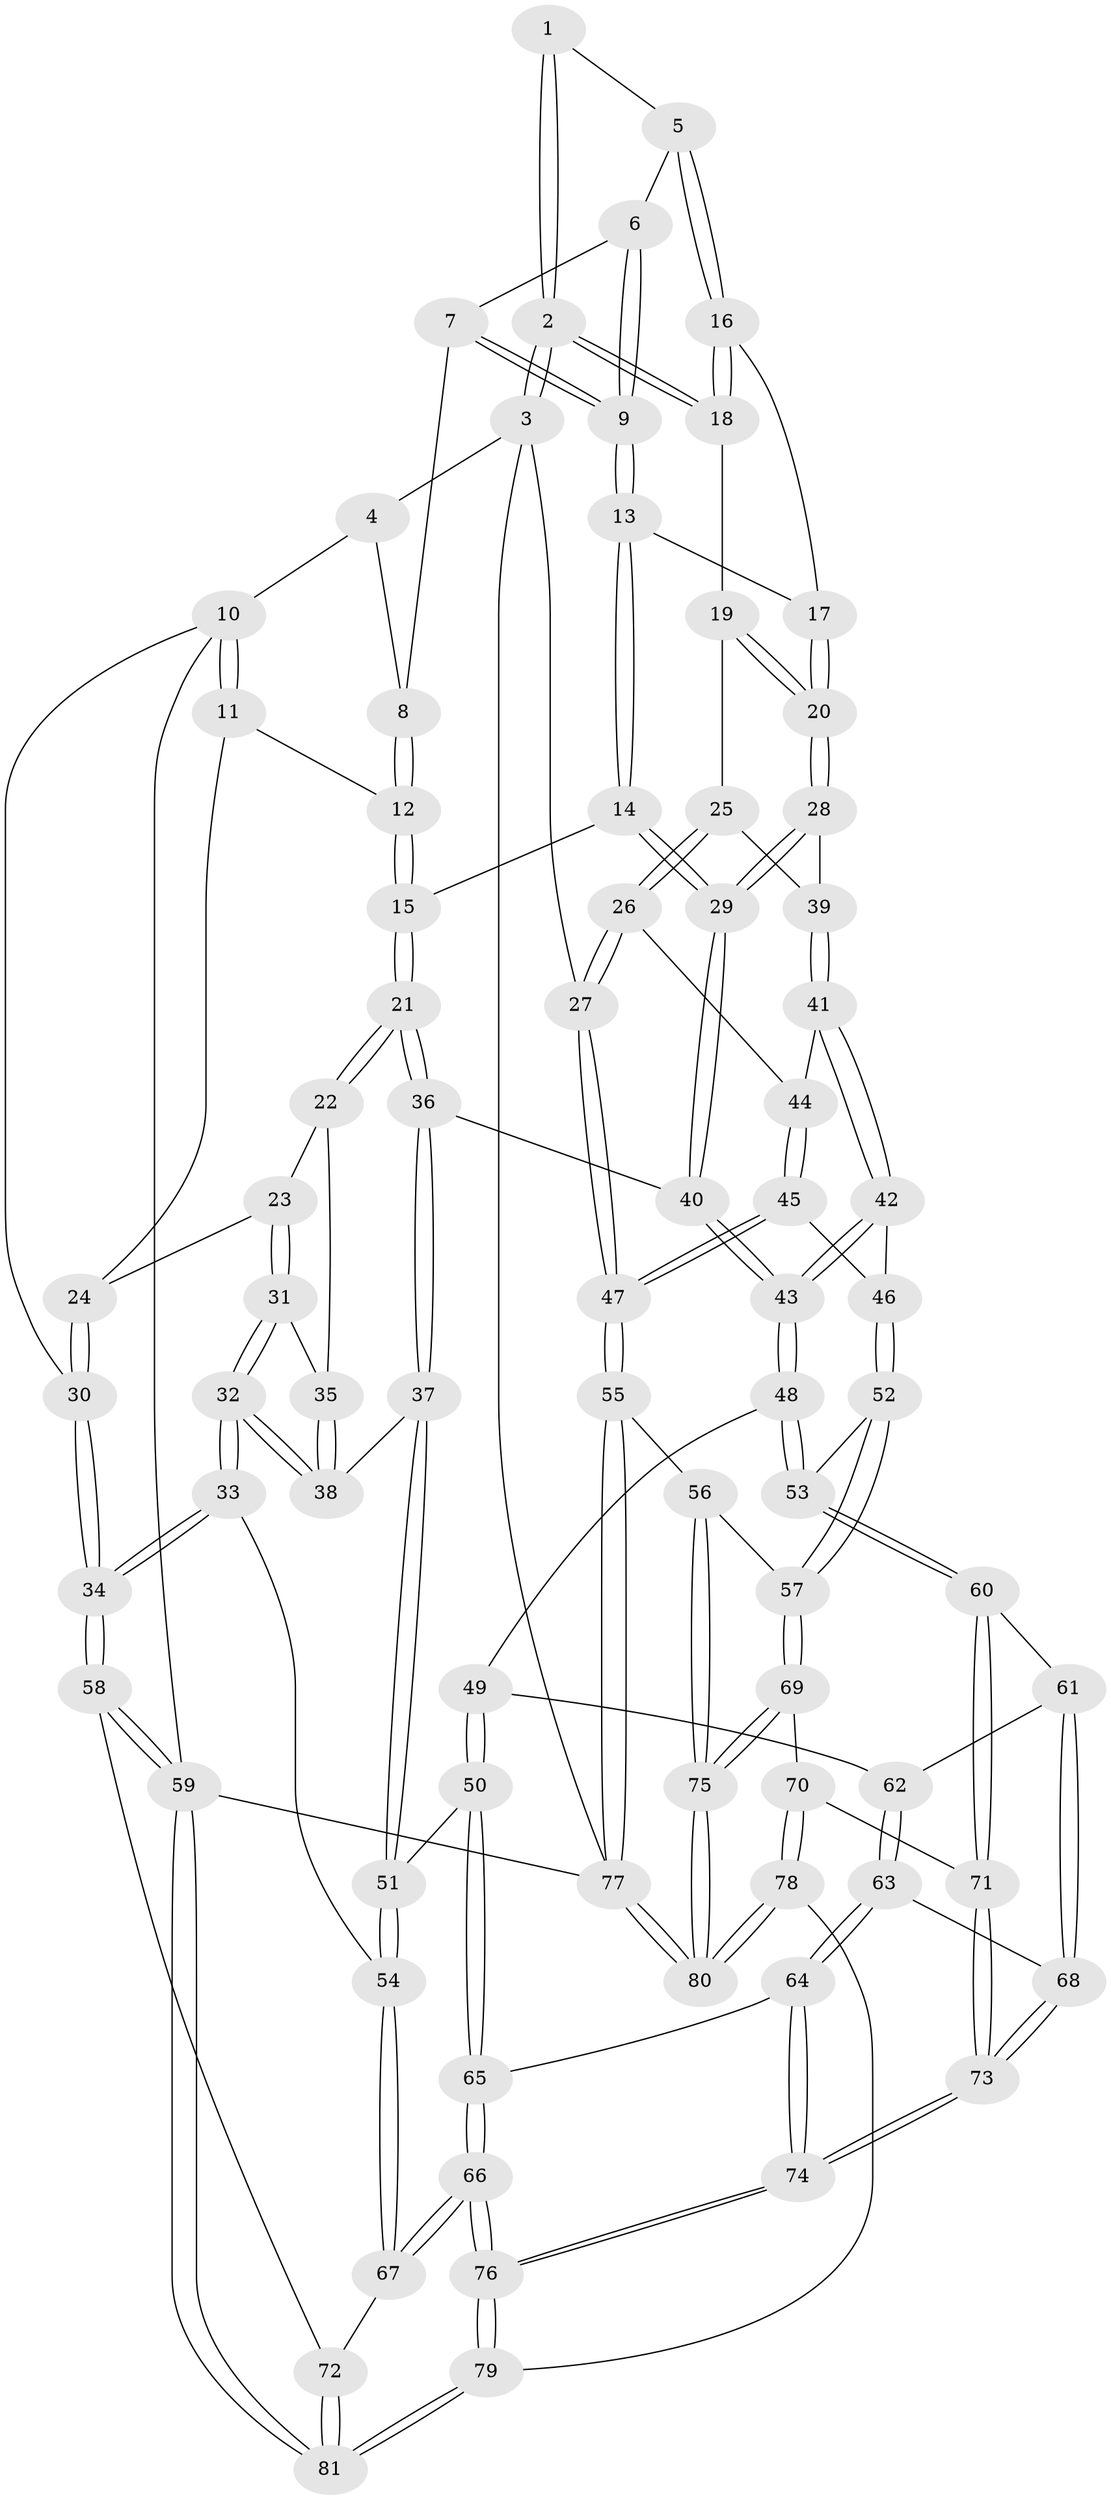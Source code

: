 // Generated by graph-tools (version 1.1) at 2025/11/02/27/25 16:11:59]
// undirected, 81 vertices, 199 edges
graph export_dot {
graph [start="1"]
  node [color=gray90,style=filled];
  1 [pos="+0.6672053993489915+0"];
  2 [pos="+1+0"];
  3 [pos="+1+0"];
  4 [pos="+0.29676473266164066+0"];
  5 [pos="+0.6972271820647263+0.03280436404397317"];
  6 [pos="+0.6146892815776884+0.06657477158906958"];
  7 [pos="+0.46388104923952184+0.06514764211371686"];
  8 [pos="+0.2957756717220729+0"];
  9 [pos="+0.4947091320511417+0.17171245902372823"];
  10 [pos="+0+0.11237501730504386"];
  11 [pos="+0.14925545153756375+0.1296814308672714"];
  12 [pos="+0.27735651917407195+0"];
  13 [pos="+0.49278183254489843+0.22449556077590688"];
  14 [pos="+0.45048434980851+0.2705108111979229"];
  15 [pos="+0.417341810028516+0.2794531966024081"];
  16 [pos="+0.7322196065334308+0.10201767078436882"];
  17 [pos="+0.5818138313869884+0.21699672575163817"];
  18 [pos="+0.7914297689428083+0.14842370006262057"];
  19 [pos="+0.8076377150306878+0.17481760413855724"];
  20 [pos="+0.7046285843331266+0.35380376432975136"];
  21 [pos="+0.39964210924455573+0.290297727365431"];
  22 [pos="+0.28645758347648165+0.274902867217391"];
  23 [pos="+0.20559937226527938+0.24957856180634327"];
  24 [pos="+0.1782708601369531+0.23085615808264176"];
  25 [pos="+0.9733945282349351+0.24169637703332147"];
  26 [pos="+1+0.27147525949028767"];
  27 [pos="+1+0.2712275371396215"];
  28 [pos="+0.7025332669325111+0.3672722001228286"];
  29 [pos="+0.6245687903243623+0.43323954445143054"];
  30 [pos="+0+0.5102451054108903"];
  31 [pos="+0.21078444913839495+0.4670640305433758"];
  32 [pos="+0.20277544056005603+0.5645107443638063"];
  33 [pos="+0.0902261584334968+0.6045197379480369"];
  34 [pos="+0+0.6299963607722683"];
  35 [pos="+0.2772629529527312+0.38299064379664216"];
  36 [pos="+0.3856816630206757+0.5130387001122996"];
  37 [pos="+0.34550192513572675+0.5629255227038101"];
  38 [pos="+0.3221574096698393+0.5614064791953702"];
  39 [pos="+0.7937193503746289+0.4113239932700368"];
  40 [pos="+0.6129564388405956+0.4762306588166275"];
  41 [pos="+0.825067147686794+0.4484935232644509"];
  42 [pos="+0.7529737009378991+0.5981864033852184"];
  43 [pos="+0.6576527498180407+0.593467930016476"];
  44 [pos="+0.8600257482866919+0.4560840487148985"];
  45 [pos="+0.952992000462248+0.6050474620731894"];
  46 [pos="+0.7887850043302141+0.6176294924514567"];
  47 [pos="+1+0.6862589658901531"];
  48 [pos="+0.6271966079373233+0.6447356639119279"];
  49 [pos="+0.5835868222112454+0.6869189769469275"];
  50 [pos="+0.4527234665718196+0.7011375771684759"];
  51 [pos="+0.4185961056292062+0.6857643114872753"];
  52 [pos="+0.806501672370134+0.7796935810999162"];
  53 [pos="+0.7747722451598984+0.7939840657633107"];
  54 [pos="+0.31253158157220823+0.8013353632633538"];
  55 [pos="+1+0.689956829588615"];
  56 [pos="+0.9812207918820766+0.7774044088047116"];
  57 [pos="+0.911127643197623+0.8035411190157038"];
  58 [pos="+0+0.6585013968931627"];
  59 [pos="+0+1"];
  60 [pos="+0.7577057122730638+0.8124485756949873"];
  61 [pos="+0.6650595494845399+0.8013873473464935"];
  62 [pos="+0.6001571330226172+0.7373261937024722"];
  63 [pos="+0.5788324480887534+0.8333216551760716"];
  64 [pos="+0.5467369699333495+0.868697664515718"];
  65 [pos="+0.463414132373706+0.7770855833754385"];
  66 [pos="+0.4109385670883927+0.9592691354136234"];
  67 [pos="+0.29487493682011356+0.8581021568709083"];
  68 [pos="+0.6449412283677114+0.8634259753865459"];
  69 [pos="+0.8559930858044199+0.9497511747830434"];
  70 [pos="+0.7548392305906007+0.897891092208747"];
  71 [pos="+0.7435412549628928+0.8860370713008372"];
  72 [pos="+0.16537929768128418+0.8968372781449276"];
  73 [pos="+0.6616288500859187+0.9204531204505126"];
  74 [pos="+0.5149854106150351+1"];
  75 [pos="+0.8931531211363132+1"];
  76 [pos="+0.5080817971359705+1"];
  77 [pos="+1+1"];
  78 [pos="+0.7201098250808355+1"];
  79 [pos="+0.508949828069151+1"];
  80 [pos="+0.9462097057171244+1"];
  81 [pos="+0.15133216592747187+1"];
  1 -- 2;
  1 -- 2;
  1 -- 5;
  2 -- 3;
  2 -- 3;
  2 -- 18;
  2 -- 18;
  3 -- 4;
  3 -- 27;
  3 -- 77;
  4 -- 8;
  4 -- 10;
  5 -- 6;
  5 -- 16;
  5 -- 16;
  6 -- 7;
  6 -- 9;
  6 -- 9;
  7 -- 8;
  7 -- 9;
  7 -- 9;
  8 -- 12;
  8 -- 12;
  9 -- 13;
  9 -- 13;
  10 -- 11;
  10 -- 11;
  10 -- 30;
  10 -- 59;
  11 -- 12;
  11 -- 24;
  12 -- 15;
  12 -- 15;
  13 -- 14;
  13 -- 14;
  13 -- 17;
  14 -- 15;
  14 -- 29;
  14 -- 29;
  15 -- 21;
  15 -- 21;
  16 -- 17;
  16 -- 18;
  16 -- 18;
  17 -- 20;
  17 -- 20;
  18 -- 19;
  19 -- 20;
  19 -- 20;
  19 -- 25;
  20 -- 28;
  20 -- 28;
  21 -- 22;
  21 -- 22;
  21 -- 36;
  21 -- 36;
  22 -- 23;
  22 -- 35;
  23 -- 24;
  23 -- 31;
  23 -- 31;
  24 -- 30;
  24 -- 30;
  25 -- 26;
  25 -- 26;
  25 -- 39;
  26 -- 27;
  26 -- 27;
  26 -- 44;
  27 -- 47;
  27 -- 47;
  28 -- 29;
  28 -- 29;
  28 -- 39;
  29 -- 40;
  29 -- 40;
  30 -- 34;
  30 -- 34;
  31 -- 32;
  31 -- 32;
  31 -- 35;
  32 -- 33;
  32 -- 33;
  32 -- 38;
  32 -- 38;
  33 -- 34;
  33 -- 34;
  33 -- 54;
  34 -- 58;
  34 -- 58;
  35 -- 38;
  35 -- 38;
  36 -- 37;
  36 -- 37;
  36 -- 40;
  37 -- 38;
  37 -- 51;
  37 -- 51;
  39 -- 41;
  39 -- 41;
  40 -- 43;
  40 -- 43;
  41 -- 42;
  41 -- 42;
  41 -- 44;
  42 -- 43;
  42 -- 43;
  42 -- 46;
  43 -- 48;
  43 -- 48;
  44 -- 45;
  44 -- 45;
  45 -- 46;
  45 -- 47;
  45 -- 47;
  46 -- 52;
  46 -- 52;
  47 -- 55;
  47 -- 55;
  48 -- 49;
  48 -- 53;
  48 -- 53;
  49 -- 50;
  49 -- 50;
  49 -- 62;
  50 -- 51;
  50 -- 65;
  50 -- 65;
  51 -- 54;
  51 -- 54;
  52 -- 53;
  52 -- 57;
  52 -- 57;
  53 -- 60;
  53 -- 60;
  54 -- 67;
  54 -- 67;
  55 -- 56;
  55 -- 77;
  55 -- 77;
  56 -- 57;
  56 -- 75;
  56 -- 75;
  57 -- 69;
  57 -- 69;
  58 -- 59;
  58 -- 59;
  58 -- 72;
  59 -- 81;
  59 -- 81;
  59 -- 77;
  60 -- 61;
  60 -- 71;
  60 -- 71;
  61 -- 62;
  61 -- 68;
  61 -- 68;
  62 -- 63;
  62 -- 63;
  63 -- 64;
  63 -- 64;
  63 -- 68;
  64 -- 65;
  64 -- 74;
  64 -- 74;
  65 -- 66;
  65 -- 66;
  66 -- 67;
  66 -- 67;
  66 -- 76;
  66 -- 76;
  67 -- 72;
  68 -- 73;
  68 -- 73;
  69 -- 70;
  69 -- 75;
  69 -- 75;
  70 -- 71;
  70 -- 78;
  70 -- 78;
  71 -- 73;
  71 -- 73;
  72 -- 81;
  72 -- 81;
  73 -- 74;
  73 -- 74;
  74 -- 76;
  74 -- 76;
  75 -- 80;
  75 -- 80;
  76 -- 79;
  76 -- 79;
  77 -- 80;
  77 -- 80;
  78 -- 79;
  78 -- 80;
  78 -- 80;
  79 -- 81;
  79 -- 81;
}
